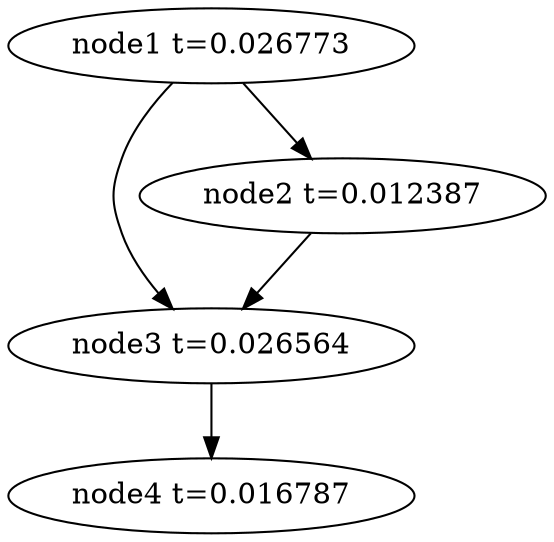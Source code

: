 digraph g{
	node4[label="node4 t=0.016787"]
	node3 -> node4
	node3[label="node3 t=0.026564"];
	node2 -> node3
	node2[label="node2 t=0.012387"];
	node1 -> node3
	node1 -> node2
	node1[label="node1 t=0.026773"];
}
